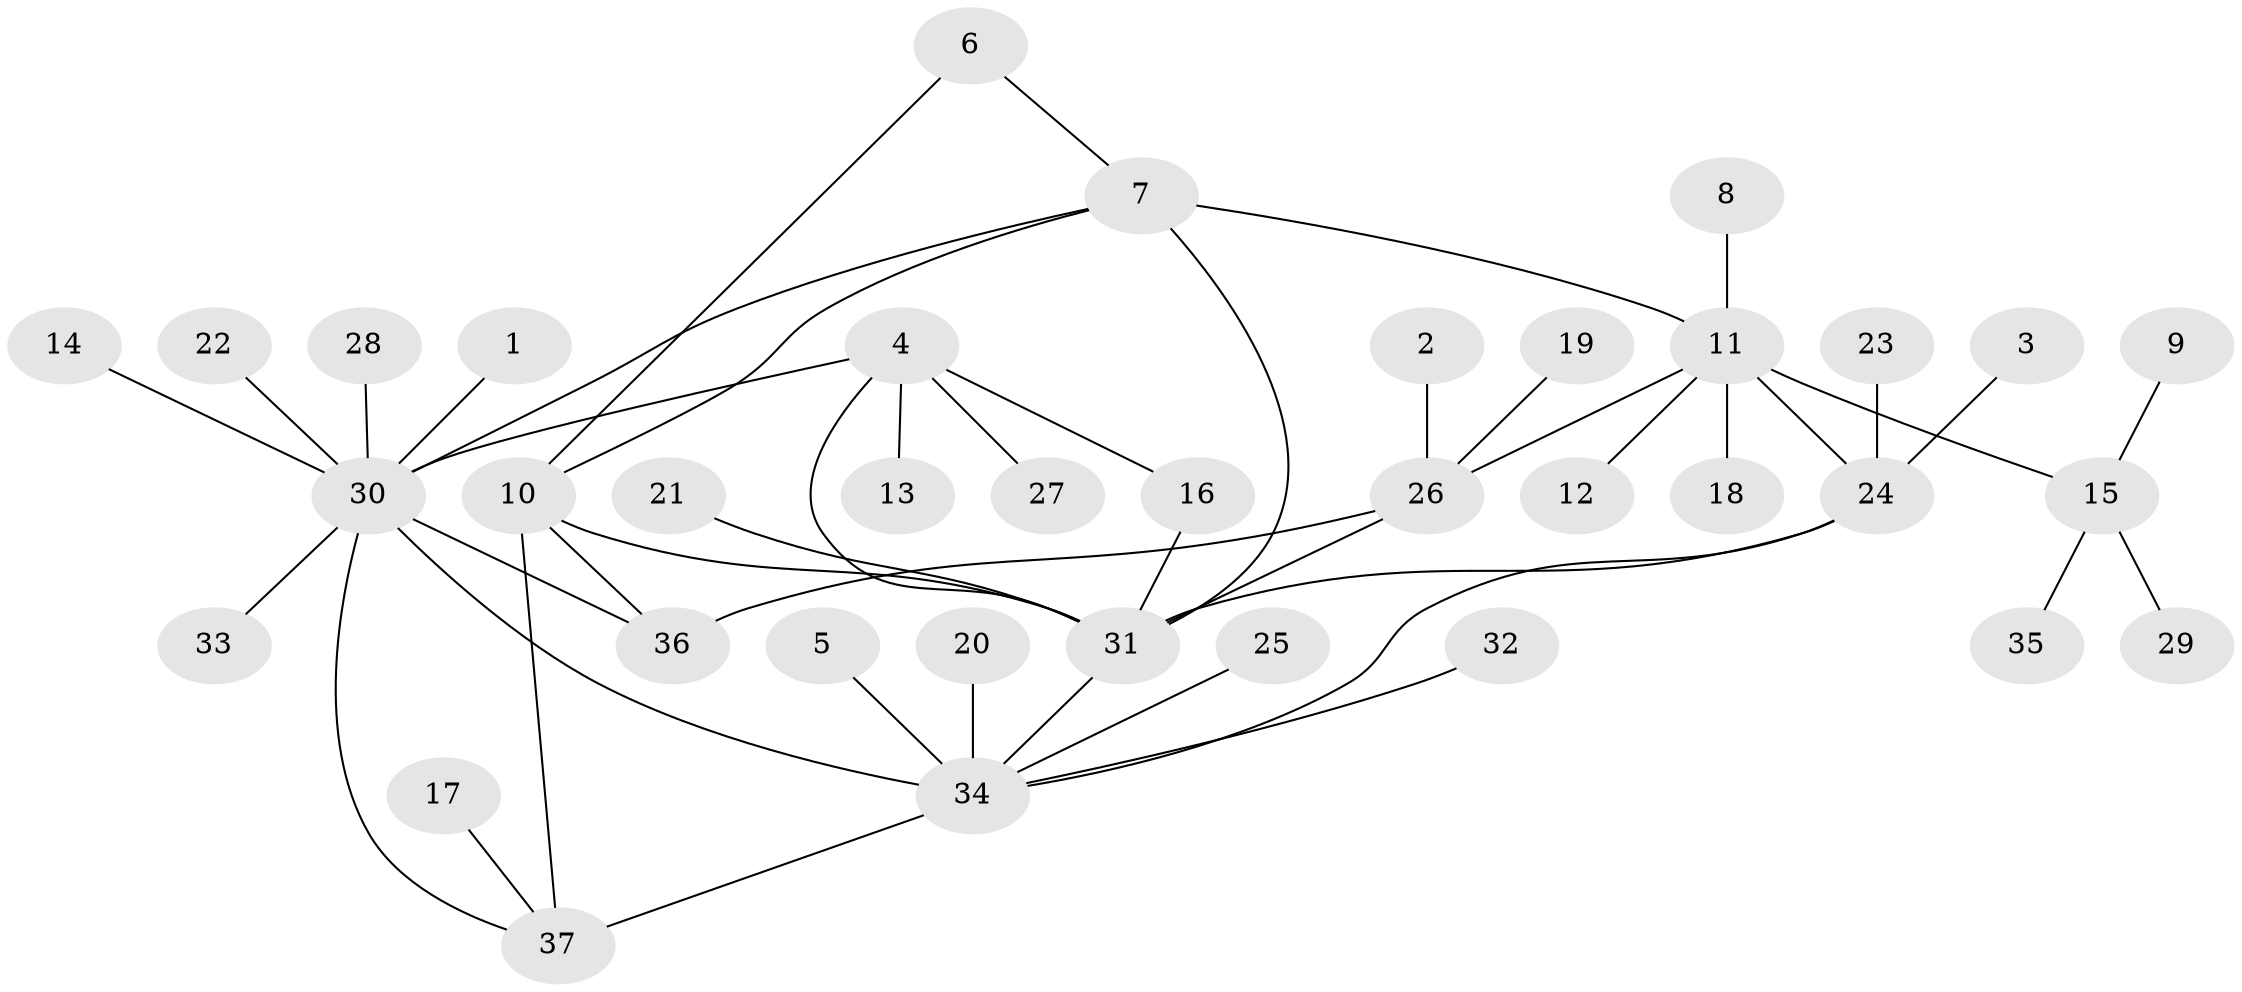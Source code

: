 // original degree distribution, {8: 0.02702702702702703, 6: 0.05405405405405406, 4: 0.04054054054054054, 9: 0.02702702702702703, 7: 0.04054054054054054, 2: 0.22972972972972974, 1: 0.5, 3: 0.06756756756756757, 5: 0.013513513513513514}
// Generated by graph-tools (version 1.1) at 2025/50/03/09/25 03:50:41]
// undirected, 37 vertices, 48 edges
graph export_dot {
graph [start="1"]
  node [color=gray90,style=filled];
  1;
  2;
  3;
  4;
  5;
  6;
  7;
  8;
  9;
  10;
  11;
  12;
  13;
  14;
  15;
  16;
  17;
  18;
  19;
  20;
  21;
  22;
  23;
  24;
  25;
  26;
  27;
  28;
  29;
  30;
  31;
  32;
  33;
  34;
  35;
  36;
  37;
  1 -- 30 [weight=1.0];
  2 -- 26 [weight=1.0];
  3 -- 24 [weight=1.0];
  4 -- 13 [weight=1.0];
  4 -- 16 [weight=1.0];
  4 -- 27 [weight=1.0];
  4 -- 30 [weight=2.0];
  4 -- 31 [weight=1.0];
  5 -- 34 [weight=1.0];
  6 -- 7 [weight=1.0];
  6 -- 10 [weight=1.0];
  7 -- 10 [weight=1.0];
  7 -- 11 [weight=2.0];
  7 -- 30 [weight=1.0];
  7 -- 31 [weight=1.0];
  8 -- 11 [weight=1.0];
  9 -- 15 [weight=1.0];
  10 -- 31 [weight=2.0];
  10 -- 36 [weight=1.0];
  10 -- 37 [weight=2.0];
  11 -- 12 [weight=1.0];
  11 -- 15 [weight=1.0];
  11 -- 18 [weight=1.0];
  11 -- 24 [weight=1.0];
  11 -- 26 [weight=1.0];
  14 -- 30 [weight=1.0];
  15 -- 29 [weight=1.0];
  15 -- 35 [weight=1.0];
  16 -- 31 [weight=1.0];
  17 -- 37 [weight=1.0];
  19 -- 26 [weight=1.0];
  20 -- 34 [weight=1.0];
  21 -- 31 [weight=1.0];
  22 -- 30 [weight=1.0];
  23 -- 24 [weight=1.0];
  24 -- 31 [weight=1.0];
  24 -- 34 [weight=1.0];
  25 -- 34 [weight=1.0];
  26 -- 31 [weight=2.0];
  26 -- 36 [weight=1.0];
  28 -- 30 [weight=1.0];
  30 -- 33 [weight=1.0];
  30 -- 34 [weight=1.0];
  30 -- 36 [weight=1.0];
  30 -- 37 [weight=1.0];
  31 -- 34 [weight=1.0];
  32 -- 34 [weight=1.0];
  34 -- 37 [weight=2.0];
}
